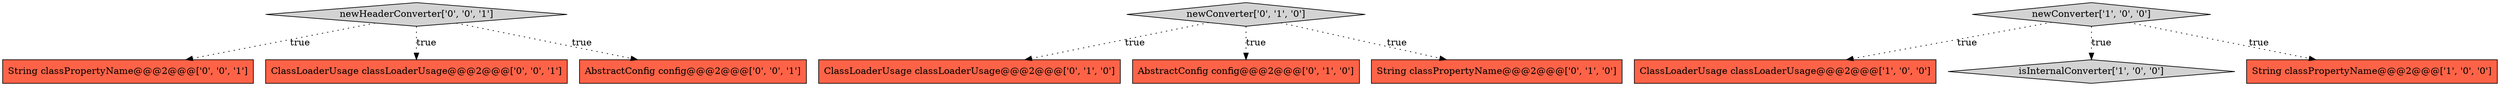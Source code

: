 digraph {
8 [style = filled, label = "newHeaderConverter['0', '0', '1']", fillcolor = lightgray, shape = diamond image = "AAA0AAABBB3BBB"];
6 [style = filled, label = "ClassLoaderUsage classLoaderUsage@@@2@@@['0', '1', '0']", fillcolor = tomato, shape = box image = "AAA0AAABBB2BBB"];
4 [style = filled, label = "AbstractConfig config@@@2@@@['0', '1', '0']", fillcolor = tomato, shape = box image = "AAA0AAABBB2BBB"];
7 [style = filled, label = "newConverter['0', '1', '0']", fillcolor = lightgray, shape = diamond image = "AAA0AAABBB2BBB"];
9 [style = filled, label = "String classPropertyName@@@2@@@['0', '0', '1']", fillcolor = tomato, shape = box image = "AAA0AAABBB3BBB"];
10 [style = filled, label = "ClassLoaderUsage classLoaderUsage@@@2@@@['0', '0', '1']", fillcolor = tomato, shape = box image = "AAA0AAABBB3BBB"];
11 [style = filled, label = "AbstractConfig config@@@2@@@['0', '0', '1']", fillcolor = tomato, shape = box image = "AAA0AAABBB3BBB"];
5 [style = filled, label = "String classPropertyName@@@2@@@['0', '1', '0']", fillcolor = tomato, shape = box image = "AAA0AAABBB2BBB"];
2 [style = filled, label = "ClassLoaderUsage classLoaderUsage@@@2@@@['1', '0', '0']", fillcolor = tomato, shape = box image = "AAA0AAABBB1BBB"];
1 [style = filled, label = "isInternalConverter['1', '0', '0']", fillcolor = lightgray, shape = diamond image = "AAA0AAABBB1BBB"];
3 [style = filled, label = "String classPropertyName@@@2@@@['1', '0', '0']", fillcolor = tomato, shape = box image = "AAA0AAABBB1BBB"];
0 [style = filled, label = "newConverter['1', '0', '0']", fillcolor = lightgray, shape = diamond image = "AAA0AAABBB1BBB"];
0->2 [style = dotted, label="true"];
8->10 [style = dotted, label="true"];
0->3 [style = dotted, label="true"];
8->11 [style = dotted, label="true"];
0->1 [style = dotted, label="true"];
7->4 [style = dotted, label="true"];
8->9 [style = dotted, label="true"];
7->5 [style = dotted, label="true"];
7->6 [style = dotted, label="true"];
}
